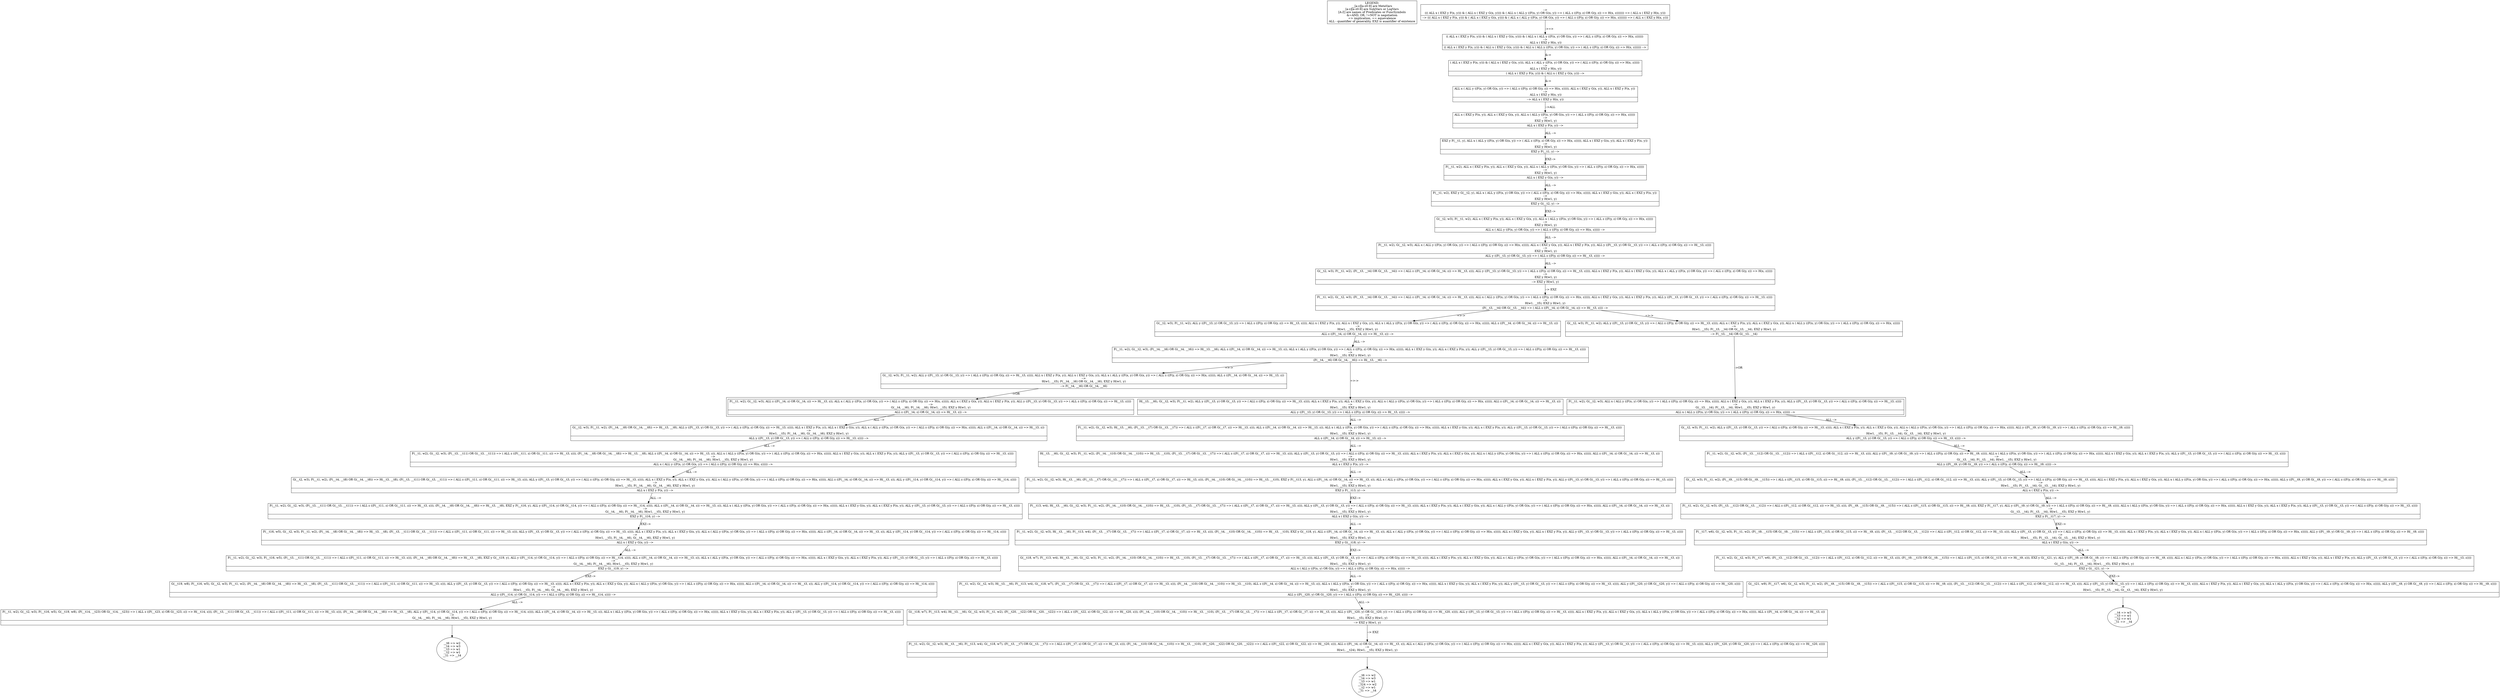 digraph X {
legend [shape=box,label="LEGEND:\n__[a-z][a-z0-9] are MetaVars\n[a-z][a-z0-9] are SubjVars or LogVars\n[A-Z] are names of Predicates or FuncSymbols\n&=AND, OR, !=NOT is negotiation\n=> implication, == equevalence\nALL - quantifier of generality, EXZ is auantifier of existence"];	45 [label="__t4 => w3\n__t3 => w1\n__t2 => w1\n__t1 => __t4\n"]
	44 [label="__t6 => w2\n__t4 => w3\n__t3 => w1\n__t24 => w2\n__t2 => w1\n__t1 => __t4\n"]
	43 [label="__t6 => w2\n__t4 => w3\n__t3 => w1\n__t2 => w1\n__t1 => __t4\n"]
	42 [shape=record,label="{<seq> F(__t1, w2), G(__t2, w3), H(__t3, __t6), F(__t13, w4), G(__t18, w7), (F(__t3, __t7) OR G(__t3, __t7)) =\> ( ALL z ((F(__t7, z) OR G(__t7, z)) =\> H(__t3, z))), (F(__t4, __t10) OR G(__t4, __t10)) =\> H(__t3, __t10), (F(__t20, __t22) OR G(__t20, __t22)) =\> ( ALL z ((F(__t22, z) OR G(__t22, z)) =\> H(__t20, z))),  ALL z ((F(__t4, z) OR G(__t4, z)) =\> H(__t3, z)),  ALL x ( ALL y ((F(x, y) OR G(x, y)) =\> ( ALL z ((F(y, z) OR G(y, z)) =\> H(x, z))))),  ALL x ( EXZ y G(x, y)),  ALL x ( EXZ y F(x, y)),  ALL y ((F(__t3, y) OR G(__t3, y)) =\> ( ALL z ((F(y, z) OR G(y, z)) =\> H(__t3, z)))),  ALL y ((F(__t20, y) OR G(__t20, y)) =\> ( ALL z ((F(y, z) OR G(y, z)) =\> H(__t20, z)))) \n--\>\nH(w1, __t24), H(w1, __t5),  EXZ y H(w1, y) |<lastfip>  }"];
	42 -> 44 [label=""]
	41 [shape=record,label="{<seq> G(__t21, w9), F(__t17, w6), G(__t2, w3), F(__t1, w2), (F(__t9, __t15) OR G(__t9, __t15)) =\> ( ALL z ((F(__t15, z) OR G(__t15, z)) =\> H(__t9, z))), (F(__t3, __t12) OR G(__t3, __t12)) =\> ( ALL z ((F(__t12, z) OR G(__t12, z)) =\> H(__t3, z))),  ALL y ((F(__t3, y) OR G(__t3, y)) =\> ( ALL z ((F(y, z) OR G(y, z)) =\> H(__t3, z)))),  ALL x ( EXZ y F(x, y)),  ALL x ( EXZ y G(x, y)),  ALL x ( ALL y ((F(x, y) OR G(x, y)) =\> ( ALL z ((F(y, z) OR G(y, z)) =\> H(x, z))))),  ALL y ((F(__t9, y) OR G(__t9, y)) =\> ( ALL z ((F(y, z) OR G(y, z)) =\> H(__t9, z)))) \n--\>\nH(w1, __t5), F(__t3, __t4), G(__t3, __t4),  EXZ y H(w1, y) |<lastfip>  }"];
	41 -> 45 [label=""]
	40 [shape=record,label="{<seq> F(__t1, w2), G(__t2, w3), F(__t16, w5), G(__t19, w8), (F(__t14, __t23) OR G(__t14, __t23)) =\> ( ALL z ((F(__t23, z) OR G(__t23, z)) =\> H(__t14, z))), (F(__t3, __t11) OR G(__t3, __t11)) =\> ( ALL z ((F(__t11, z) OR G(__t11, z)) =\> H(__t3, z))), (F(__t4, __t8) OR G(__t4, __t8)) =\> H(__t3, __t8),  ALL y ((F(__t14, y) OR G(__t14, y)) =\> ( ALL z ((F(y, z) OR G(y, z)) =\> H(__t14, z)))),  ALL z ((F(__t4, z) OR G(__t4, z)) =\> H(__t3, z)),  ALL x ( ALL y ((F(x, y) OR G(x, y)) =\> ( ALL z ((F(y, z) OR G(y, z)) =\> H(x, z))))),  ALL x ( EXZ y G(x, y)),  ALL x ( EXZ y F(x, y)),  ALL y ((F(__t3, y) OR G(__t3, y)) =\> ( ALL z ((F(y, z) OR G(y, z)) =\> H(__t3, z)))) \n--\>\nG(__t4, __t6), F(__t4, __t6), H(w1, __t5),  EXZ y H(w1, y) |<lastfip>  }"];
	40 -> 43 [label=""]
	39 [shape=record,label="{<seq> G(__t18, w7), F(__t13, w4), H(__t3, __t6), G(__t2, w3), F(__t1, w2), (F(__t20, __t22) OR G(__t20, __t22)) =\> ( ALL z ((F(__t22, z) OR G(__t22, z)) =\> H(__t20, z))), (F(__t4, __t10) OR G(__t4, __t10)) =\> H(__t3, __t10), (F(__t3, __t7) OR G(__t3, __t7)) =\> ( ALL z ((F(__t7, z) OR G(__t7, z)) =\> H(__t3, z))),  ALL y ((F(__t20, y) OR G(__t20, y)) =\> ( ALL z ((F(y, z) OR G(y, z)) =\> H(__t20, z)))),  ALL y ((F(__t3, y) OR G(__t3, y)) =\> ( ALL z ((F(y, z) OR G(y, z)) =\> H(__t3, z)))),  ALL x ( EXZ y F(x, y)),  ALL x ( EXZ y G(x, y)),  ALL x ( ALL y ((F(x, y) OR G(x, y)) =\> ( ALL z ((F(y, z) OR G(y, z)) =\> H(x, z))))),  ALL z ((F(__t4, z) OR G(__t4, z)) =\> H(__t3, z)) \n--\>\nH(w1, __t5),  EXZ y H(w1, y) |<lastfip> --\>  EXZ y H(w1, y) }"];
	39 -> 42 [label="--> EXZ"]
	38 [shape=record,label="{<seq> F(__t1, w2), G(__t2, w3), F(__t17, w6), (F(__t3, __t12) OR G(__t3, __t12)) =\> ( ALL z ((F(__t12, z) OR G(__t12, z)) =\> H(__t3, z))), (F(__t9, __t15) OR G(__t9, __t15)) =\> ( ALL z ((F(__t15, z) OR G(__t15, z)) =\> H(__t9, z))),  EXZ y G(__t21, y),  ALL y ((F(__t9, y) OR G(__t9, y)) =\> ( ALL z ((F(y, z) OR G(y, z)) =\> H(__t9, z)))),  ALL x ( ALL y ((F(x, y) OR G(x, y)) =\> ( ALL z ((F(y, z) OR G(y, z)) =\> H(x, z))))),  ALL x ( EXZ y G(x, y)),  ALL x ( EXZ y F(x, y)),  ALL y ((F(__t3, y) OR G(__t3, y)) =\> ( ALL z ((F(y, z) OR G(y, z)) =\> H(__t3, z)))) \n--\>\nG(__t3, __t4), F(__t3, __t4), H(w1, __t5),  EXZ y H(w1, y) |<lastfip>  EXZ y G(__t21, y) --\> }"];
	38 -> 41 [label="EXZ-->"]
	37 [shape=record,label="{<seq> F(__t1, w2), G(__t2, w3), H(__t3, __t6), F(__t13, w4), G(__t18, w7), (F(__t3, __t7) OR G(__t3, __t7)) =\> ( ALL z ((F(__t7, z) OR G(__t7, z)) =\> H(__t3, z))), (F(__t4, __t10) OR G(__t4, __t10)) =\> H(__t3, __t10),  ALL z ((F(__t4, z) OR G(__t4, z)) =\> H(__t3, z)),  ALL x ( ALL y ((F(x, y) OR G(x, y)) =\> ( ALL z ((F(y, z) OR G(y, z)) =\> H(x, z))))),  ALL x ( EXZ y G(x, y)),  ALL x ( EXZ y F(x, y)),  ALL y ((F(__t3, y) OR G(__t3, y)) =\> ( ALL z ((F(y, z) OR G(y, z)) =\> H(__t3, z)))),  ALL y ((F(__t20, y) OR G(__t20, y)) =\> ( ALL z ((F(y, z) OR G(y, z)) =\> H(__t20, z)))) \n--\>\nH(w1, __t5),  EXZ y H(w1, y) |<lastfip>  ALL y ((F(__t20, y) OR G(__t20, y)) =\> ( ALL z ((F(y, z) OR G(y, z)) =\> H(__t20, z)))) --\> }"];
	37 -> 39 [label="ALL -->"]
	36 [shape=record,label="{<seq> G(__t19, w8), F(__t16, w5), G(__t2, w3), F(__t1, w2), (F(__t4, __t8) OR G(__t4, __t8)) =\> H(__t3, __t8), (F(__t3, __t11) OR G(__t3, __t11)) =\> ( ALL z ((F(__t11, z) OR G(__t11, z)) =\> H(__t3, z))),  ALL y ((F(__t3, y) OR G(__t3, y)) =\> ( ALL z ((F(y, z) OR G(y, z)) =\> H(__t3, z)))),  ALL x ( EXZ y F(x, y)),  ALL x ( EXZ y G(x, y)),  ALL x ( ALL y ((F(x, y) OR G(x, y)) =\> ( ALL z ((F(y, z) OR G(y, z)) =\> H(x, z))))),  ALL z ((F(__t4, z) OR G(__t4, z)) =\> H(__t3, z)),  ALL y ((F(__t14, y) OR G(__t14, y)) =\> ( ALL z ((F(y, z) OR G(y, z)) =\> H(__t14, z)))) \n--\>\nH(w1, __t5), F(__t4, __t6), G(__t4, __t6),  EXZ y H(w1, y) |<lastfip>  ALL y ((F(__t14, y) OR G(__t14, y)) =\> ( ALL z ((F(y, z) OR G(y, z)) =\> H(__t14, z)))) --\> }"];
	36 -> 40 [label="ALL -->"]
	35 [shape=record,label="{<seq> F(__t1, w2), G(__t2, w3), F(__t16, w5), (F(__t3, __t11) OR G(__t3, __t11)) =\> ( ALL z ((F(__t11, z) OR G(__t11, z)) =\> H(__t3, z))), (F(__t4, __t8) OR G(__t4, __t8)) =\> H(__t3, __t8),  EXZ y G(__t19, y),  ALL y ((F(__t14, y) OR G(__t14, y)) =\> ( ALL z ((F(y, z) OR G(y, z)) =\> H(__t14, z)))),  ALL z ((F(__t4, z) OR G(__t4, z)) =\> H(__t3, z)),  ALL x ( ALL y ((F(x, y) OR G(x, y)) =\> ( ALL z ((F(y, z) OR G(y, z)) =\> H(x, z))))),  ALL x ( EXZ y G(x, y)),  ALL x ( EXZ y F(x, y)),  ALL y ((F(__t3, y) OR G(__t3, y)) =\> ( ALL z ((F(y, z) OR G(y, z)) =\> H(__t3, z)))) \n--\>\nG(__t4, __t6), F(__t4, __t6), H(w1, __t5),  EXZ y H(w1, y) |<lastfip>  EXZ y G(__t19, y) --\> }"];
	35 -> 36 [label="EXZ-->"]
	34 [shape=record,label="{<seq> G(__t18, w7), F(__t13, w4), H(__t3, __t6), G(__t2, w3), F(__t1, w2), (F(__t4, __t10) OR G(__t4, __t10)) =\> H(__t3, __t10), (F(__t3, __t7) OR G(__t3, __t7)) =\> ( ALL z ((F(__t7, z) OR G(__t7, z)) =\> H(__t3, z))),  ALL y ((F(__t3, y) OR G(__t3, y)) =\> ( ALL z ((F(y, z) OR G(y, z)) =\> H(__t3, z)))),  ALL x ( EXZ y F(x, y)),  ALL x ( EXZ y G(x, y)),  ALL x ( ALL y ((F(x, y) OR G(x, y)) =\> ( ALL z ((F(y, z) OR G(y, z)) =\> H(x, z))))),  ALL z ((F(__t4, z) OR G(__t4, z)) =\> H(__t3, z)) \n--\>\nH(w1, __t5),  EXZ y H(w1, y) |<lastfip>  ALL x ( ALL y ((F(x, y) OR G(x, y)) =\> ( ALL z ((F(y, z) OR G(y, z)) =\> H(x, z))))) --\> }"];
	34 -> 37 [label="ALL -->"]
	33 [shape=record,label="{<seq> F(__t17, w6), G(__t2, w3), F(__t1, w2), (F(__t9, __t15) OR G(__t9, __t15)) =\> ( ALL z ((F(__t15, z) OR G(__t15, z)) =\> H(__t9, z))), (F(__t3, __t12) OR G(__t3, __t12)) =\> ( ALL z ((F(__t12, z) OR G(__t12, z)) =\> H(__t3, z))),  ALL y ((F(__t3, y) OR G(__t3, y)) =\> ( ALL z ((F(y, z) OR G(y, z)) =\> H(__t3, z)))),  ALL x ( EXZ y F(x, y)),  ALL x ( EXZ y G(x, y)),  ALL x ( ALL y ((F(x, y) OR G(x, y)) =\> ( ALL z ((F(y, z) OR G(y, z)) =\> H(x, z))))),  ALL y ((F(__t9, y) OR G(__t9, y)) =\> ( ALL z ((F(y, z) OR G(y, z)) =\> H(__t9, z)))) \n--\>\nH(w1, __t5), F(__t3, __t4), G(__t3, __t4),  EXZ y H(w1, y) |<lastfip>  ALL x ( EXZ y G(x, y)) --\> }"];
	33 -> 38 [label="ALL -->"]
	32 [shape=record,label="{<seq> F(__t1, w2), G(__t2, w3), H(__t3, __t6), F(__t13, w4), (F(__t3, __t7) OR G(__t3, __t7)) =\> ( ALL z ((F(__t7, z) OR G(__t7, z)) =\> H(__t3, z))), (F(__t4, __t10) OR G(__t4, __t10)) =\> H(__t3, __t10),  EXZ y G(__t18, y),  ALL z ((F(__t4, z) OR G(__t4, z)) =\> H(__t3, z)),  ALL x ( ALL y ((F(x, y) OR G(x, y)) =\> ( ALL z ((F(y, z) OR G(y, z)) =\> H(x, z))))),  ALL x ( EXZ y G(x, y)),  ALL x ( EXZ y F(x, y)),  ALL y ((F(__t3, y) OR G(__t3, y)) =\> ( ALL z ((F(y, z) OR G(y, z)) =\> H(__t3, z)))) \n--\>\nH(w1, __t5),  EXZ y H(w1, y) |<lastfip>  EXZ y G(__t18, y) --\> }"];
	32 -> 34 [label="EXZ-->"]
	31 [shape=record,label="{<seq> F(__t16, w5), G(__t2, w3), F(__t1, w2), (F(__t4, __t8) OR G(__t4, __t8)) =\> H(__t3, __t8), (F(__t3, __t11) OR G(__t3, __t11)) =\> ( ALL z ((F(__t11, z) OR G(__t11, z)) =\> H(__t3, z))),  ALL y ((F(__t3, y) OR G(__t3, y)) =\> ( ALL z ((F(y, z) OR G(y, z)) =\> H(__t3, z)))),  ALL x ( EXZ y F(x, y)),  ALL x ( EXZ y G(x, y)),  ALL x ( ALL y ((F(x, y) OR G(x, y)) =\> ( ALL z ((F(y, z) OR G(y, z)) =\> H(x, z))))),  ALL z ((F(__t4, z) OR G(__t4, z)) =\> H(__t3, z)),  ALL y ((F(__t14, y) OR G(__t14, y)) =\> ( ALL z ((F(y, z) OR G(y, z)) =\> H(__t14, z)))) \n--\>\nH(w1, __t5), F(__t4, __t6), G(__t4, __t6),  EXZ y H(w1, y) |<lastfip>  ALL x ( EXZ y G(x, y)) --\> }"];
	31 -> 35 [label="ALL -->"]
	30 [shape=record,label="{<seq> F(__t1, w2), G(__t2, w3), (F(__t3, __t12) OR G(__t3, __t12)) =\> ( ALL z ((F(__t12, z) OR G(__t12, z)) =\> H(__t3, z))), (F(__t9, __t15) OR G(__t9, __t15)) =\> ( ALL z ((F(__t15, z) OR G(__t15, z)) =\> H(__t9, z))),  EXZ y F(__t17, y),  ALL y ((F(__t9, y) OR G(__t9, y)) =\> ( ALL z ((F(y, z) OR G(y, z)) =\> H(__t9, z)))),  ALL x ( ALL y ((F(x, y) OR G(x, y)) =\> ( ALL z ((F(y, z) OR G(y, z)) =\> H(x, z))))),  ALL x ( EXZ y G(x, y)),  ALL x ( EXZ y F(x, y)),  ALL y ((F(__t3, y) OR G(__t3, y)) =\> ( ALL z ((F(y, z) OR G(y, z)) =\> H(__t3, z)))) \n--\>\nG(__t3, __t4), F(__t3, __t4), H(w1, __t5),  EXZ y H(w1, y) |<lastfip>  EXZ y F(__t17, y) --\> }"];
	30 -> 33 [label="EXZ-->"]
	29 [shape=record,label="{<seq> F(__t1, w2), G(__t2, w3), (F(__t3, __t11) OR G(__t3, __t11)) =\> ( ALL z ((F(__t11, z) OR G(__t11, z)) =\> H(__t3, z))), (F(__t4, __t8) OR G(__t4, __t8)) =\> H(__t3, __t8),  EXZ y F(__t16, y),  ALL y ((F(__t14, y) OR G(__t14, y)) =\> ( ALL z ((F(y, z) OR G(y, z)) =\> H(__t14, z)))),  ALL z ((F(__t4, z) OR G(__t4, z)) =\> H(__t3, z)),  ALL x ( ALL y ((F(x, y) OR G(x, y)) =\> ( ALL z ((F(y, z) OR G(y, z)) =\> H(x, z))))),  ALL x ( EXZ y G(x, y)),  ALL x ( EXZ y F(x, y)),  ALL y ((F(__t3, y) OR G(__t3, y)) =\> ( ALL z ((F(y, z) OR G(y, z)) =\> H(__t3, z)))) \n--\>\nG(__t4, __t6), F(__t4, __t6), H(w1, __t5),  EXZ y H(w1, y) |<lastfip>  EXZ y F(__t16, y) --\> }"];
	29 -> 31 [label="EXZ-->"]
	28 [shape=record,label="{<seq> F(__t13, w4), H(__t3, __t6), G(__t2, w3), F(__t1, w2), (F(__t4, __t10) OR G(__t4, __t10)) =\> H(__t3, __t10), (F(__t3, __t7) OR G(__t3, __t7)) =\> ( ALL z ((F(__t7, z) OR G(__t7, z)) =\> H(__t3, z))),  ALL y ((F(__t3, y) OR G(__t3, y)) =\> ( ALL z ((F(y, z) OR G(y, z)) =\> H(__t3, z)))),  ALL x ( EXZ y F(x, y)),  ALL x ( EXZ y G(x, y)),  ALL x ( ALL y ((F(x, y) OR G(x, y)) =\> ( ALL z ((F(y, z) OR G(y, z)) =\> H(x, z))))),  ALL z ((F(__t4, z) OR G(__t4, z)) =\> H(__t3, z)) \n--\>\nH(w1, __t5),  EXZ y H(w1, y) |<lastfip>  ALL x ( EXZ y G(x, y)) --\> }"];
	28 -> 32 [label="ALL -->"]
	27 [shape=record,label="{<seq> G(__t2, w3), F(__t1, w2), (F(__t9, __t15) OR G(__t9, __t15)) =\> ( ALL z ((F(__t15, z) OR G(__t15, z)) =\> H(__t9, z))), (F(__t3, __t12) OR G(__t3, __t12)) =\> ( ALL z ((F(__t12, z) OR G(__t12, z)) =\> H(__t3, z))),  ALL y ((F(__t3, y) OR G(__t3, y)) =\> ( ALL z ((F(y, z) OR G(y, z)) =\> H(__t3, z)))),  ALL x ( EXZ y F(x, y)),  ALL x ( EXZ y G(x, y)),  ALL x ( ALL y ((F(x, y) OR G(x, y)) =\> ( ALL z ((F(y, z) OR G(y, z)) =\> H(x, z))))),  ALL y ((F(__t9, y) OR G(__t9, y)) =\> ( ALL z ((F(y, z) OR G(y, z)) =\> H(__t9, z)))) \n--\>\nH(w1, __t5), F(__t3, __t4), G(__t3, __t4),  EXZ y H(w1, y) |<lastfip>  ALL x ( EXZ y F(x, y)) --\> }"];
	27 -> 30 [label="ALL -->"]
	26 [shape=record,label="{<seq> G(__t2, w3), F(__t1, w2), (F(__t4, __t8) OR G(__t4, __t8)) =\> H(__t3, __t8), (F(__t3, __t11) OR G(__t3, __t11)) =\> ( ALL z ((F(__t11, z) OR G(__t11, z)) =\> H(__t3, z))),  ALL y ((F(__t3, y) OR G(__t3, y)) =\> ( ALL z ((F(y, z) OR G(y, z)) =\> H(__t3, z)))),  ALL x ( EXZ y F(x, y)),  ALL x ( EXZ y G(x, y)),  ALL x ( ALL y ((F(x, y) OR G(x, y)) =\> ( ALL z ((F(y, z) OR G(y, z)) =\> H(x, z))))),  ALL z ((F(__t4, z) OR G(__t4, z)) =\> H(__t3, z)),  ALL y ((F(__t14, y) OR G(__t14, y)) =\> ( ALL z ((F(y, z) OR G(y, z)) =\> H(__t14, z)))) \n--\>\nH(w1, __t5), F(__t4, __t6), G(__t4, __t6),  EXZ y H(w1, y) |<lastfip>  ALL x ( EXZ y F(x, y)) --\> }"];
	26 -> 29 [label="ALL -->"]
	25 [shape=record,label="{<seq> F(__t1, w2), G(__t2, w3), H(__t3, __t6), (F(__t3, __t7) OR G(__t3, __t7)) =\> ( ALL z ((F(__t7, z) OR G(__t7, z)) =\> H(__t3, z))), (F(__t4, __t10) OR G(__t4, __t10)) =\> H(__t3, __t10),  EXZ y F(__t13, y),  ALL z ((F(__t4, z) OR G(__t4, z)) =\> H(__t3, z)),  ALL x ( ALL y ((F(x, y) OR G(x, y)) =\> ( ALL z ((F(y, z) OR G(y, z)) =\> H(x, z))))),  ALL x ( EXZ y G(x, y)),  ALL x ( EXZ y F(x, y)),  ALL y ((F(__t3, y) OR G(__t3, y)) =\> ( ALL z ((F(y, z) OR G(y, z)) =\> H(__t3, z)))) \n--\>\nH(w1, __t5),  EXZ y H(w1, y) |<lastfip>  EXZ y F(__t13, y) --\> }"];
	25 -> 28 [label="EXZ-->"]
	24 [shape=record,label="{<seq> F(__t1, w2), G(__t2, w3), (F(__t3, __t12) OR G(__t3, __t12)) =\> ( ALL z ((F(__t12, z) OR G(__t12, z)) =\> H(__t3, z))),  ALL y ((F(__t9, y) OR G(__t9, y)) =\> ( ALL z ((F(y, z) OR G(y, z)) =\> H(__t9, z)))),  ALL x ( ALL y ((F(x, y) OR G(x, y)) =\> ( ALL z ((F(y, z) OR G(y, z)) =\> H(x, z))))),  ALL x ( EXZ y G(x, y)),  ALL x ( EXZ y F(x, y)),  ALL y ((F(__t3, y) OR G(__t3, y)) =\> ( ALL z ((F(y, z) OR G(y, z)) =\> H(__t3, z)))) \n--\>\nG(__t3, __t4), F(__t3, __t4), H(w1, __t5),  EXZ y H(w1, y) |<lastfip>  ALL y ((F(__t9, y) OR G(__t9, y)) =\> ( ALL z ((F(y, z) OR G(y, z)) =\> H(__t9, z)))) --\> }"];
	24 -> 27 [label="ALL -->"]
	23 [shape=record,label="{<seq> F(__t1, w2), G(__t2, w3), (F(__t3, __t11) OR G(__t3, __t11)) =\> ( ALL z ((F(__t11, z) OR G(__t11, z)) =\> H(__t3, z))), (F(__t4, __t8) OR G(__t4, __t8)) =\> H(__t3, __t8),  ALL z ((F(__t4, z) OR G(__t4, z)) =\> H(__t3, z)),  ALL x ( ALL y ((F(x, y) OR G(x, y)) =\> ( ALL z ((F(y, z) OR G(y, z)) =\> H(x, z))))),  ALL x ( EXZ y G(x, y)),  ALL x ( EXZ y F(x, y)),  ALL y ((F(__t3, y) OR G(__t3, y)) =\> ( ALL z ((F(y, z) OR G(y, z)) =\> H(__t3, z)))) \n--\>\nG(__t4, __t6), F(__t4, __t6), H(w1, __t5),  EXZ y H(w1, y) |<lastfip>  ALL x ( ALL y ((F(x, y) OR G(x, y)) =\> ( ALL z ((F(y, z) OR G(y, z)) =\> H(x, z))))) --\> }"];
	23 -> 26 [label="ALL -->"]
	22 [shape=record,label="{<seq> H(__t3, __t6), G(__t2, w3), F(__t1, w2), (F(__t4, __t10) OR G(__t4, __t10)) =\> H(__t3, __t10), (F(__t3, __t7) OR G(__t3, __t7)) =\> ( ALL z ((F(__t7, z) OR G(__t7, z)) =\> H(__t3, z))),  ALL y ((F(__t3, y) OR G(__t3, y)) =\> ( ALL z ((F(y, z) OR G(y, z)) =\> H(__t3, z)))),  ALL x ( EXZ y F(x, y)),  ALL x ( EXZ y G(x, y)),  ALL x ( ALL y ((F(x, y) OR G(x, y)) =\> ( ALL z ((F(y, z) OR G(y, z)) =\> H(x, z))))),  ALL z ((F(__t4, z) OR G(__t4, z)) =\> H(__t3, z)) \n--\>\nH(w1, __t5),  EXZ y H(w1, y) |<lastfip>  ALL x ( EXZ y F(x, y)) --\> }"];
	22 -> 25 [label="ALL -->"]
	21 [shape=record,label="{<seq> G(__t2, w3), F(__t1, w2),  ALL y ((F(__t3, y) OR G(__t3, y)) =\> ( ALL z ((F(y, z) OR G(y, z)) =\> H(__t3, z)))),  ALL x ( EXZ y F(x, y)),  ALL x ( EXZ y G(x, y)),  ALL x ( ALL y ((F(x, y) OR G(x, y)) =\> ( ALL z ((F(y, z) OR G(y, z)) =\> H(x, z))))),  ALL y ((F(__t9, y) OR G(__t9, y)) =\> ( ALL z ((F(y, z) OR G(y, z)) =\> H(__t9, z)))) \n--\>\nH(w1, __t5), F(__t3, __t4), G(__t3, __t4),  EXZ y H(w1, y) |<lastfip>  ALL y ((F(__t3, y) OR G(__t3, y)) =\> ( ALL z ((F(y, z) OR G(y, z)) =\> H(__t3, z)))) --\> }"];
	21 -> 24 [label="ALL -->"]
	20 [shape=record,label="{<seq> G(__t2, w3), F(__t1, w2), (F(__t4, __t8) OR G(__t4, __t8)) =\> H(__t3, __t8),  ALL y ((F(__t3, y) OR G(__t3, y)) =\> ( ALL z ((F(y, z) OR G(y, z)) =\> H(__t3, z)))),  ALL x ( EXZ y F(x, y)),  ALL x ( EXZ y G(x, y)),  ALL x ( ALL y ((F(x, y) OR G(x, y)) =\> ( ALL z ((F(y, z) OR G(y, z)) =\> H(x, z))))),  ALL z ((F(__t4, z) OR G(__t4, z)) =\> H(__t3, z)) \n--\>\nH(w1, __t5), F(__t4, __t6), G(__t4, __t6),  EXZ y H(w1, y) |<lastfip>  ALL y ((F(__t3, y) OR G(__t3, y)) =\> ( ALL z ((F(y, z) OR G(y, z)) =\> H(__t3, z)))) --\> }"];
	20 -> 23 [label="ALL -->"]
	19 [shape=record,label="{<seq> F(__t1, w2), G(__t2, w3), H(__t3, __t6), (F(__t3, __t7) OR G(__t3, __t7)) =\> ( ALL z ((F(__t7, z) OR G(__t7, z)) =\> H(__t3, z))),  ALL z ((F(__t4, z) OR G(__t4, z)) =\> H(__t3, z)),  ALL x ( ALL y ((F(x, y) OR G(x, y)) =\> ( ALL z ((F(y, z) OR G(y, z)) =\> H(x, z))))),  ALL x ( EXZ y G(x, y)),  ALL x ( EXZ y F(x, y)),  ALL y ((F(__t3, y) OR G(__t3, y)) =\> ( ALL z ((F(y, z) OR G(y, z)) =\> H(__t3, z)))) \n--\>\nH(w1, __t5),  EXZ y H(w1, y) |<lastfip>  ALL z ((F(__t4, z) OR G(__t4, z)) =\> H(__t3, z)) --\> }"];
	19 -> 22 [label="ALL -->"]
	subgraph cluster2 {
		18 [shape=record,label="{<seq> F(__t1, w2), G(__t2, w3),  ALL z ((F(__t4, z) OR G(__t4, z)) =\> H(__t3, z)),  ALL x ( ALL y ((F(x, y) OR G(x, y)) =\> ( ALL z ((F(y, z) OR G(y, z)) =\> H(x, z))))),  ALL x ( EXZ y G(x, y)),  ALL x ( EXZ y F(x, y)),  ALL y ((F(__t3, y) OR G(__t3, y)) =\> ( ALL z ((F(y, z) OR G(y, z)) =\> H(__t3, z)))) \n--\>\nG(__t4, __t6), F(__t4, __t6), H(w1, __t5),  EXZ y H(w1, y) |<lastfip>  ALL z ((F(__t4, z) OR G(__t4, z)) =\> H(__t3, z)) --\> }"];
	}
	18 -> 20 [label="ALL -->"]
	subgraph cluster2 {
		17 [shape=record,label="{<seq> H(__t3, __t6), G(__t2, w3), F(__t1, w2),  ALL y ((F(__t3, y) OR G(__t3, y)) =\> ( ALL z ((F(y, z) OR G(y, z)) =\> H(__t3, z)))),  ALL x ( EXZ y F(x, y)),  ALL x ( EXZ y G(x, y)),  ALL x ( ALL y ((F(x, y) OR G(x, y)) =\> ( ALL z ((F(y, z) OR G(y, z)) =\> H(x, z))))),  ALL z ((F(__t4, z) OR G(__t4, z)) =\> H(__t3, z)) \n--\>\nH(w1, __t5),  EXZ y H(w1, y) |<lastfip>  ALL y ((F(__t3, y) OR G(__t3, y)) =\> ( ALL z ((F(y, z) OR G(y, z)) =\> H(__t3, z)))) --\> }"];
	}
	17 -> 19 [label="ALL -->"]
	16 [shape=record,label="{<seq> G(__t2, w3), F(__t1, w2),  ALL y ((F(__t3, y) OR G(__t3, y)) =\> ( ALL z ((F(y, z) OR G(y, z)) =\> H(__t3, z)))),  ALL x ( EXZ y F(x, y)),  ALL x ( EXZ y G(x, y)),  ALL x ( ALL y ((F(x, y) OR G(x, y)) =\> ( ALL z ((F(y, z) OR G(y, z)) =\> H(x, z))))),  ALL z ((F(__t4, z) OR G(__t4, z)) =\> H(__t3, z)) \n--\>\nH(w1, __t5), F(__t4, __t6) OR G(__t4, __t6),  EXZ y H(w1, y) |<lastfip> --\> F(__t4, __t6) OR G(__t4, __t6) }"];
	16 -> 18 [label="->OR"]
	subgraph cluster2 {
		15 [shape=record,label="{<seq> F(__t1, w2), G(__t2, w3),  ALL x ( ALL y ((F(x, y) OR G(x, y)) =\> ( ALL z ((F(y, z) OR G(y, z)) =\> H(x, z))))),  ALL x ( EXZ y G(x, y)),  ALL x ( EXZ y F(x, y)),  ALL y ((F(__t3, y) OR G(__t3, y)) =\> ( ALL z ((F(y, z) OR G(y, z)) =\> H(__t3, z)))) \n--\>\nG(__t3, __t4), F(__t3, __t4), H(w1, __t5),  EXZ y H(w1, y) |<lastfip>  ALL x ( ALL y ((F(x, y) OR G(x, y)) =\> ( ALL z ((F(y, z) OR G(y, z)) =\> H(x, z))))) --\> }"];
	}
	15 -> 21 [label="ALL -->"]
	14 [shape=record,label="{<seq> F(__t1, w2), G(__t2, w3), (F(__t4, __t6) OR G(__t4, __t6)) =\> H(__t3, __t6),  ALL z ((F(__t4, z) OR G(__t4, z)) =\> H(__t3, z)),  ALL x ( ALL y ((F(x, y) OR G(x, y)) =\> ( ALL z ((F(y, z) OR G(y, z)) =\> H(x, z))))),  ALL x ( EXZ y G(x, y)),  ALL x ( EXZ y F(x, y)),  ALL y ((F(__t3, y) OR G(__t3, y)) =\> ( ALL z ((F(y, z) OR G(y, z)) =\> H(__t3, z)))) \n--\>\nH(w1, __t5),  EXZ y H(w1, y) |<lastfip> (F(__t4, __t6) OR G(__t4, __t6)) =\> H(__t3, __t6) --\> }"];
	14 -> 17 [label="=>->"]
	14 -> 16 [label="=>->"]
	13 [shape=record,label="{<seq> G(__t2, w3), F(__t1, w2),  ALL y ((F(__t3, y) OR G(__t3, y)) =\> ( ALL z ((F(y, z) OR G(y, z)) =\> H(__t3, z)))),  ALL x ( EXZ y F(x, y)),  ALL x ( EXZ y G(x, y)),  ALL x ( ALL y ((F(x, y) OR G(x, y)) =\> ( ALL z ((F(y, z) OR G(y, z)) =\> H(x, z))))),  ALL z ((F(__t4, z) OR G(__t4, z)) =\> H(__t3, z)) \n--\>\nH(w1, __t5),  EXZ y H(w1, y) |<lastfip>  ALL z ((F(__t4, z) OR G(__t4, z)) =\> H(__t3, z)) --\> }"];
	13 -> 14 [label="ALL -->"]
	12 [shape=record,label="{<seq> G(__t2, w3), F(__t1, w2),  ALL y ((F(__t3, y) OR G(__t3, y)) =\> ( ALL z ((F(y, z) OR G(y, z)) =\> H(__t3, z)))),  ALL x ( EXZ y F(x, y)),  ALL x ( EXZ y G(x, y)),  ALL x ( ALL y ((F(x, y) OR G(x, y)) =\> ( ALL z ((F(y, z) OR G(y, z)) =\> H(x, z))))) \n--\>\nH(w1, __t5), F(__t3, __t4) OR G(__t3, __t4),  EXZ y H(w1, y) |<lastfip> --\> F(__t3, __t4) OR G(__t3, __t4) }"];
	12 -> 15 [label="->OR"]
	11 [shape=record,label="{<seq> F(__t1, w2), G(__t2, w3), (F(__t3, __t4) OR G(__t3, __t4)) =\> ( ALL z ((F(__t4, z) OR G(__t4, z)) =\> H(__t3, z))),  ALL x ( ALL y ((F(x, y) OR G(x, y)) =\> ( ALL z ((F(y, z) OR G(y, z)) =\> H(x, z))))),  ALL x ( EXZ y G(x, y)),  ALL x ( EXZ y F(x, y)),  ALL y ((F(__t3, y) OR G(__t3, y)) =\> ( ALL z ((F(y, z) OR G(y, z)) =\> H(__t3, z)))) \n--\>\nH(w1, __t5),  EXZ y H(w1, y) |<lastfip> (F(__t3, __t4) OR G(__t3, __t4)) =\> ( ALL z ((F(__t4, z) OR G(__t4, z)) =\> H(__t3, z))) --\> }"];
	11 -> 13 [label="=>->"]
	11 -> 12 [label="=>->"]
	10 [shape=record,label="{<seq> G(__t2, w3), F(__t1, w2), (F(__t3, __t4) OR G(__t3, __t4)) =\> ( ALL z ((F(__t4, z) OR G(__t4, z)) =\> H(__t3, z))),  ALL y ((F(__t3, y) OR G(__t3, y)) =\> ( ALL z ((F(y, z) OR G(y, z)) =\> H(__t3, z)))),  ALL x ( EXZ y F(x, y)),  ALL x ( EXZ y G(x, y)),  ALL x ( ALL y ((F(x, y) OR G(x, y)) =\> ( ALL z ((F(y, z) OR G(y, z)) =\> H(x, z))))) \n--\>\n EXZ y H(w1, y) |<lastfip> --\>  EXZ y H(w1, y) }"];
	10 -> 11 [label="--> EXZ"]
	9 [shape=record,label="{<seq> F(__t1, w2), G(__t2, w3),  ALL x ( ALL y ((F(x, y) OR G(x, y)) =\> ( ALL z ((F(y, z) OR G(y, z)) =\> H(x, z))))),  ALL x ( EXZ y G(x, y)),  ALL x ( EXZ y F(x, y)),  ALL y ((F(__t3, y) OR G(__t3, y)) =\> ( ALL z ((F(y, z) OR G(y, z)) =\> H(__t3, z)))) \n--\>\n EXZ y H(w1, y) |<lastfip>  ALL y ((F(__t3, y) OR G(__t3, y)) =\> ( ALL z ((F(y, z) OR G(y, z)) =\> H(__t3, z)))) --\> }"];
	9 -> 10 [label="ALL -->"]
	8 [shape=record,label="{<seq> G(__t2, w3), F(__t1, w2),  ALL x ( EXZ y F(x, y)),  ALL x ( EXZ y G(x, y)),  ALL x ( ALL y ((F(x, y) OR G(x, y)) =\> ( ALL z ((F(y, z) OR G(y, z)) =\> H(x, z))))) \n--\>\n EXZ y H(w1, y) |<lastfip>  ALL x ( ALL y ((F(x, y) OR G(x, y)) =\> ( ALL z ((F(y, z) OR G(y, z)) =\> H(x, z))))) --\> }"];
	8 -> 9 [label="ALL -->"]
	7 [shape=record,label="{<seq> F(__t1, w2),  EXZ y G(__t2, y),  ALL x ( ALL y ((F(x, y) OR G(x, y)) =\> ( ALL z ((F(y, z) OR G(y, z)) =\> H(x, z))))),  ALL x ( EXZ y G(x, y)),  ALL x ( EXZ y F(x, y)) \n--\>\n EXZ y H(w1, y) |<lastfip>  EXZ y G(__t2, y) --\> }"];
	7 -> 8 [label="EXZ-->"]
	6 [shape=record,label="{<seq> F(__t1, w2),  ALL x ( EXZ y F(x, y)),  ALL x ( EXZ y G(x, y)),  ALL x ( ALL y ((F(x, y) OR G(x, y)) =\> ( ALL z ((F(y, z) OR G(y, z)) =\> H(x, z))))) \n--\>\n EXZ y H(w1, y) |<lastfip>  ALL x ( EXZ y G(x, y)) --\> }"];
	6 -> 7 [label="ALL -->"]
	5 [shape=record,label="{<seq>  EXZ y F(__t1, y),  ALL x ( ALL y ((F(x, y) OR G(x, y)) =\> ( ALL z ((F(y, z) OR G(y, z)) =\> H(x, z))))),  ALL x ( EXZ y G(x, y)),  ALL x ( EXZ y F(x, y)) \n--\>\n EXZ y H(w1, y) |<lastfip>  EXZ y F(__t1, y) --\> }"];
	5 -> 6 [label="EXZ-->"]
	4 [shape=record,label="{<seq>  ALL x ( EXZ y F(x, y)),  ALL x ( EXZ y G(x, y)),  ALL x ( ALL y ((F(x, y) OR G(x, y)) =\> ( ALL z ((F(y, z) OR G(y, z)) =\> H(x, z))))) \n--\>\n EXZ y H(w1, y) |<lastfip>  ALL x ( EXZ y F(x, y)) --\> }"];
	4 -> 5 [label="ALL -->"]
	3 [shape=record,label="{<seq>  ALL x ( ALL y ((F(x, y) OR G(x, y)) =\> ( ALL z ((F(y, z) OR G(y, z)) =\> H(x, z))))),  ALL x ( EXZ y G(x, y)),  ALL x ( EXZ y F(x, y)) \n--\>\n ALL x ( EXZ y H(x, y)) |<lastfip> --\>  ALL x ( EXZ y H(x, y)) }"];
	3 -> 4 [label="-->ALL"]
	2 [shape=record,label="{<seq> ( ALL x ( EXZ y F(x, y))) & ( ALL x ( EXZ y G(x, y))),  ALL x ( ALL y ((F(x, y) OR G(x, y)) =\> ( ALL z ((F(y, z) OR G(y, z)) =\> H(x, z))))) \n--\>\n ALL x ( EXZ y H(x, y)) |<lastfip> ( ALL x ( EXZ y F(x, y))) & ( ALL x ( EXZ y G(x, y))) --\> }"];
	2 -> 3 [label="&->"]
	1 [shape=record,label="{<seq> (( ALL x ( EXZ y F(x, y))) & ( ALL x ( EXZ y G(x, y)))) & ( ALL x ( ALL y ((F(x, y) OR G(x, y)) =\> ( ALL z ((F(y, z) OR G(y, z)) =\> H(x, z)))))) \n--\>\n ALL x ( EXZ y H(x, y)) |<lastfip> (( ALL x ( EXZ y F(x, y))) & ( ALL x ( EXZ y G(x, y)))) & ( ALL x ( ALL y ((F(x, y) OR G(x, y)) =\> ( ALL z ((F(y, z) OR G(y, z)) =\> H(x, z)))))) --\> }"];
	1 -> 2 [label="&->"]
	0 [shape=record,label="{<seq>  \n--\>\n((( ALL x ( EXZ y F(x, y))) & ( ALL x ( EXZ y G(x, y)))) & ( ALL x ( ALL y ((F(x, y) OR G(x, y)) =\> ( ALL z ((F(y, z) OR G(y, z)) =\> H(x, z))))))) =\> ( ALL x ( EXZ y H(x, y))) |<lastfip> --\> ((( ALL x ( EXZ y F(x, y))) & ( ALL x ( EXZ y G(x, y)))) & ( ALL x ( ALL y ((F(x, y) OR G(x, y)) =\> ( ALL z ((F(y, z) OR G(y, z)) =\> H(x, z))))))) =\> ( ALL x ( EXZ y H(x, y))) }"];
	0 -> 1 [label="->=>"]
}
